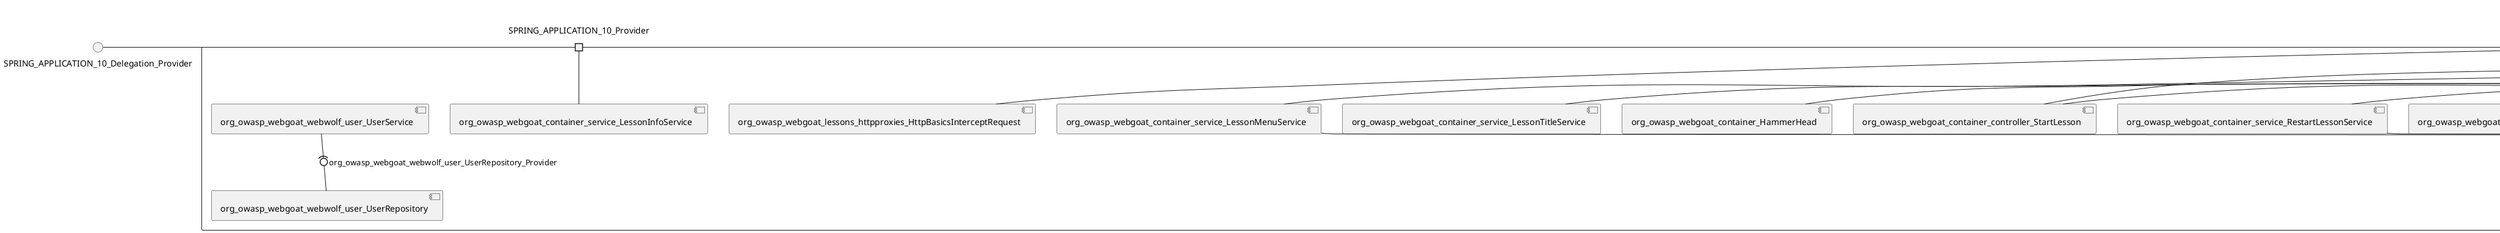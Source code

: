 @startuml
skinparam fixCircleLabelOverlapping true
skinparam componentStyle uml2
() SPRING_APPLICATION_10_Delegation_Provider
() SPRING_APPLICATION_11_Delegation_Provider
() SPRING_APPLICATION_12_Delegation_Provider
() SPRING_APPLICATION_13_Delegation_Provider
() SPRING_APPLICATION_14_Delegation_Provider
() SPRING_APPLICATION_15_Delegation_Provider
() SPRING_APPLICATION_16_Delegation_Provider
() SPRING_APPLICATION_2_Delegation_Provider
() SPRING_APPLICATION_3_Delegation_Provider
() SPRING_APPLICATION_4_Delegation_Provider
() SPRING_APPLICATION_5_Delegation_Provider
() SPRING_APPLICATION_6_Delegation_Provider
() SPRING_APPLICATION_7_Delegation_Provider
() SPRING_APPLICATION_8_Delegation_Provider
() SPRING_APPLICATION_9_Delegation_Provider
() SPRING_APPLICATION_BypassRestrictions_FieldRestrictions_POST_Delegation_Provider
() SPRING_APPLICATION_BypassRestrictions_frontendValidation_POST_Delegation_Provider
() SPRING_APPLICATION_ChromeDevTools_dummy_POST_Delegation_Provider
() SPRING_APPLICATION_ChromeDevTools_network_POST_Delegation_Provider
() SPRING_APPLICATION_CrossSiteScriptingStored_stored_xss_POST_Delegation_Provider
() SPRING_APPLICATION_CrossSiteScriptingStored_stored_xss_follow_up_POST_Delegation_Provider
() SPRING_APPLICATION_CrossSiteScripting_attack1_POST_Delegation_Provider
() SPRING_APPLICATION_CrossSiteScripting_attack3_POST_Delegation_Provider
() SPRING_APPLICATION_CrossSiteScripting_attack4_POST_Delegation_Provider
() SPRING_APPLICATION_CrossSiteScripting_attack5a_GET_Delegation_Provider
() SPRING_APPLICATION_CrossSiteScripting_attack6a_POST_Delegation_Provider
() SPRING_APPLICATION_CrossSiteScripting_dom_follow_up_POST_Delegation_Provider
() SPRING_APPLICATION_CrossSiteScripting_phone_home_xss_POST_Delegation_Provider
() SPRING_APPLICATION_CrossSiteScripting_quiz_GET_POST_Delegation_Provider
() SPRING_APPLICATION_Delegation_Provider
() SPRING_APPLICATION_GET_10_Delegation_Provider
() SPRING_APPLICATION_GET_11_Delegation_Provider
() SPRING_APPLICATION_GET_2_Delegation_Provider
() SPRING_APPLICATION_GET_3_Delegation_Provider
() SPRING_APPLICATION_GET_4_Delegation_Provider
() SPRING_APPLICATION_GET_5_Delegation_Provider
() SPRING_APPLICATION_GET_6_Delegation_Provider
() SPRING_APPLICATION_GET_7_Delegation_Provider
() SPRING_APPLICATION_GET_8_Delegation_Provider
() SPRING_APPLICATION_GET_9_Delegation_Provider
() SPRING_APPLICATION_GET_Delegation_Provider
() SPRING_APPLICATION_HtmlTampering_task_POST_Delegation_Provider
() SPRING_APPLICATION_HttpBasics_attack1_POST_Delegation_Provider
() SPRING_APPLICATION_HttpBasics_attack2_POST_Delegation_Provider
() SPRING_APPLICATION_IDOR_diff_attributes_POST_Delegation_Provider
() SPRING_APPLICATION_IDOR_login_POST_Delegation_Provider
() SPRING_APPLICATION_IDOR_profile_alt_path_POST_Delegation_Provider
() SPRING_APPLICATION_InsecureDeserialization_task_POST_Delegation_Provider
() SPRING_APPLICATION_InsecureLogin_Delegation_Provider
() SPRING_APPLICATION_JWT_decode_POST_Delegation_Provider
() SPRING_APPLICATION_JWT_jku_Delegation_Provider
() SPRING_APPLICATION_JWT_kid_Delegation_Provider
() SPRING_APPLICATION_JWT_quiz_GET_POST_Delegation_Provider
() SPRING_APPLICATION_JWT_refresh_Delegation_Provider
() SPRING_APPLICATION_JWT_secret_POST_Delegation_Provider
() SPRING_APPLICATION_JWT_votings_Delegation_Provider
() SPRING_APPLICATION_LogSpoofing_log_bleeding_POST_Delegation_Provider
() SPRING_APPLICATION_LogSpoofing_log_spoofing_POST_Delegation_Provider
() SPRING_APPLICATION_POST_10_Delegation_Provider
() SPRING_APPLICATION_POST_11_Delegation_Provider
() SPRING_APPLICATION_POST_12_Delegation_Provider
() SPRING_APPLICATION_POST_13_Delegation_Provider
() SPRING_APPLICATION_POST_14_Delegation_Provider
() SPRING_APPLICATION_POST_15_Delegation_Provider
() SPRING_APPLICATION_POST_16_Delegation_Provider
() SPRING_APPLICATION_POST_17_Delegation_Provider
() SPRING_APPLICATION_POST_18_Delegation_Provider
() SPRING_APPLICATION_POST_2_Delegation_Provider
() SPRING_APPLICATION_POST_3_Delegation_Provider
() SPRING_APPLICATION_POST_4_Delegation_Provider
() SPRING_APPLICATION_POST_5_Delegation_Provider
() SPRING_APPLICATION_POST_6_Delegation_Provider
() SPRING_APPLICATION_POST_7_Delegation_Provider
() SPRING_APPLICATION_POST_8_Delegation_Provider
() SPRING_APPLICATION_POST_9_Delegation_Provider
() SPRING_APPLICATION_POST_Delegation_Provider
() SPRING_APPLICATION_PUT_Delegation_Provider
() SPRING_APPLICATION_PasswordReset_ForgotPassword_create_password_reset_link_POST_Delegation_Provider
() SPRING_APPLICATION_PasswordReset_SecurityQuestions_POST_Delegation_Provider
() SPRING_APPLICATION_PasswordReset_reset_Delegation_Provider
() SPRING_APPLICATION_PasswordReset_simple_mail_reset_POST_Delegation_Provider
() SPRING_APPLICATION_PathTraversal_profile_picture_GET_Delegation_Provider
() SPRING_APPLICATION_PathTraversal_profile_picture_fix_GET_Delegation_Provider
() SPRING_APPLICATION_PathTraversal_profile_upload_POST_Delegation_Provider
() SPRING_APPLICATION_PathTraversal_profile_upload_fix_POST_Delegation_Provider
() SPRING_APPLICATION_PathTraversal_profile_upload_remove_user_input_POST_Delegation_Provider
() SPRING_APPLICATION_PathTraversal_random_POST_Delegation_Provider
() SPRING_APPLICATION_PathTraversal_random_picture_GET_Delegation_Provider
() SPRING_APPLICATION_PathTraversal_zip_slip_Delegation_Provider
() SPRING_APPLICATION_SSRF_task1_POST_Delegation_Provider
() SPRING_APPLICATION_SSRF_task2_POST_Delegation_Provider
() SPRING_APPLICATION_SecurePasswords_assignment_POST_Delegation_Provider
() SPRING_APPLICATION_SqlInjectionAdvanced_attack6a_POST_Delegation_Provider
() SPRING_APPLICATION_SqlInjectionAdvanced_attack6b_POST_Delegation_Provider
() SPRING_APPLICATION_SqlInjectionAdvanced_challenge_Login_POST_Delegation_Provider
() SPRING_APPLICATION_SqlInjectionAdvanced_challenge_PUT_Delegation_Provider
() SPRING_APPLICATION_SqlInjectionAdvanced_quiz_GET_POST_Delegation_Provider
() SPRING_APPLICATION_SqlInjectionMitigations_attack10a_POST_Delegation_Provider
() SPRING_APPLICATION_SqlInjectionMitigations_attack10b_POST_Delegation_Provider
() SPRING_APPLICATION_SqlInjectionMitigations_attack12a_POST_Delegation_Provider
() SPRING_APPLICATION_SqlInjectionMitigations_servers_GET_Delegation_Provider
() SPRING_APPLICATION_SqlInjection_assignment5a_POST_Delegation_Provider
() SPRING_APPLICATION_SqlInjection_assignment5b_POST_Delegation_Provider
() SPRING_APPLICATION_SqlInjection_attack10_POST_Delegation_Provider
() SPRING_APPLICATION_SqlInjection_attack2_POST_Delegation_Provider
() SPRING_APPLICATION_SqlInjection_attack3_POST_Delegation_Provider
() SPRING_APPLICATION_SqlInjection_attack4_POST_Delegation_Provider
() SPRING_APPLICATION_SqlInjection_attack5_POST_Delegation_Provider
() SPRING_APPLICATION_SqlInjection_attack8_POST_Delegation_Provider
() SPRING_APPLICATION_SqlInjection_attack9_POST_Delegation_Provider
() SPRING_APPLICATION_SqlOnlyInputValidationOnKeywords_attack_POST_Delegation_Provider
() SPRING_APPLICATION_SqlOnlyInputValidation_attack_POST_Delegation_Provider
() SPRING_APPLICATION_VulnerableComponents_attack1_POST_Delegation_Provider
() SPRING_APPLICATION_WebWolf_GET_Delegation_Provider
() SPRING_APPLICATION_WebWolf_landing_Delegation_Provider
() SPRING_APPLICATION_WebWolf_mail_Delegation_Provider
() SPRING_APPLICATION_challenge_1_POST_Delegation_Provider
() SPRING_APPLICATION_challenge_5_POST_Delegation_Provider
() SPRING_APPLICATION_challenge_7_Delegation_Provider
() SPRING_APPLICATION_challenge_8_Delegation_Provider
() SPRING_APPLICATION_challenge_logo_Delegation_Provider
() SPRING_APPLICATION_cia_quiz_GET_POST_Delegation_Provider
() SPRING_APPLICATION_clientSideFiltering_attack1_POST_Delegation_Provider
() SPRING_APPLICATION_clientSideFiltering_challenge_store_coupons_GET_Delegation_Provider
() SPRING_APPLICATION_clientSideFiltering_getItForFree_POST_Delegation_Provider
() SPRING_APPLICATION_clientSideFiltering_salaries_GET_Delegation_Provider
() SPRING_APPLICATION_crypto_encoding_basic_auth_POST_Delegation_Provider
() SPRING_APPLICATION_crypto_encoding_xor_POST_Delegation_Provider
() SPRING_APPLICATION_crypto_hashing_POST_Delegation_Provider
() SPRING_APPLICATION_crypto_secure_defaults_POST_Delegation_Provider
() SPRING_APPLICATION_crypto_signing_verify_POST_Delegation_Provider
() SPRING_APPLICATION_csrf_feedback_message_POST_Delegation_Provider
() SPRING_APPLICATION_csrf_review_POST_Delegation_Provider
() SPRING_APPLICATION_files_GET_Delegation_Provider
() SPRING_APPLICATION_fileupload_POST_Delegation_Provider
() SPRING_APPLICATION_jwt_Delegation_Provider
() SPRING_APPLICATION_landing_Delegation_Provider
() SPRING_APPLICATION_lesson_template_Delegation_Provider
() SPRING_APPLICATION_login_oauth_mvc_GET_Delegation_Provider
() SPRING_APPLICATION_mail_DELETE_GET_POST_Delegation_Provider
() SPRING_APPLICATION_register_mvc_POST_Delegation_Provider
() SPRING_APPLICATION_registration_GET_Delegation_Provider
() SPRING_APPLICATION_requests_GET_Delegation_Provider
() SPRING_APPLICATION_scoreboard_data_GET_Delegation_Provider
() SPRING_APPLICATION_server_directory_GET_Delegation_Provider
() SPRING_APPLICATION_service_debug_labels_mvc_Delegation_Provider
() SPRING_APPLICATION_service_lessonoverview_mvc_Delegation_Provider
() SPRING_APPLICATION_xxe_comments_GET_Delegation_Provider
rectangle System {
[org_owasp_webgoat_container_HammerHead] [[webgoat-webgoat.repository#_src0tkfSEe-Xd8jWHKay4A]]
[org_owasp_webgoat_container_WebWolfRedirect] [[webgoat-webgoat.repository#_src0tkfSEe-Xd8jWHKay4A]]
[org_owasp_webgoat_container_controller_StartLesson] [[webgoat-webgoat.repository#_src0tkfSEe-Xd8jWHKay4A]]
[org_owasp_webgoat_container_controller_Welcome] [[webgoat-webgoat.repository#_src0tkfSEe-Xd8jWHKay4A]]
[org_owasp_webgoat_container_i18n_PluginMessages_Provider] [[webgoat-webgoat.repository#_src0tkfSEe-Xd8jWHKay4A]]
[org_owasp_webgoat_container_report_ReportCardController] [[webgoat-webgoat.repository#_src0tkfSEe-Xd8jWHKay4A]]
[org_owasp_webgoat_container_service_EnvironmentService] [[webgoat-webgoat.repository#_src0tkfSEe-Xd8jWHKay4A]]
[org_owasp_webgoat_container_service_HintService] [[webgoat-webgoat.repository#_src0tkfSEe-Xd8jWHKay4A]]
[org_owasp_webgoat_container_service_LabelDebugService] [[webgoat-webgoat.repository#_src0tkfSEe-Xd8jWHKay4A]]
[org_owasp_webgoat_container_service_LabelService] [[webgoat-webgoat.repository#_src0tkfSEe-Xd8jWHKay4A]]
[org_owasp_webgoat_container_service_LessonInfoService] [[webgoat-webgoat.repository#_src0tkfSEe-Xd8jWHKay4A]]
[org_owasp_webgoat_container_service_LessonMenuService] [[webgoat-webgoat.repository#_src0tkfSEe-Xd8jWHKay4A]]
[org_owasp_webgoat_container_service_LessonProgressService] [[webgoat-webgoat.repository#_src0tkfSEe-Xd8jWHKay4A]]
[org_owasp_webgoat_container_service_LessonTitleService] [[webgoat-webgoat.repository#_src0tkfSEe-Xd8jWHKay4A]]
[org_owasp_webgoat_container_service_RestartLessonService] [[webgoat-webgoat.repository#_src0tkfSEe-Xd8jWHKay4A]]
[org_owasp_webgoat_container_service_SessionService] [[webgoat-webgoat.repository#_src0tkfSEe-Xd8jWHKay4A]]
[org_owasp_webgoat_container_session_UserSessionData_Provider] [[webgoat-webgoat.repository#_src0tkfSEe-Xd8jWHKay4A]]
[org_owasp_webgoat_container_session_WebSession_Provider] [[webgoat-webgoat.repository#_src0tkfSEe-Xd8jWHKay4A]]
[org_owasp_webgoat_container_users_RegistrationController] [[webgoat-webgoat.repository#_src0tkfSEe-Xd8jWHKay4A]]
[org_owasp_webgoat_container_users_Scoreboard] [[webgoat-webgoat.repository#_src0tkfSEe-Xd8jWHKay4A]]
[org_owasp_webgoat_container_users_UserProgressRepository] [[webgoat-webgoat.repository#_src0tkfSEe-Xd8jWHKay4A]]
[org_owasp_webgoat_container_users_UserRepository] [[webgoat-webgoat.repository#_src0tkfSEe-Xd8jWHKay4A]]
[org_owasp_webgoat_container_users_UserService] [[webgoat-webgoat.repository#_src0tkfSEe-Xd8jWHKay4A]]
[org_owasp_webgoat_lessons_authbypass_VerifyAccount] [[webgoat-webgoat.repository#_src0tkfSEe-Xd8jWHKay4A]]
[org_owasp_webgoat_lessons_bypassrestrictions_BypassRestrictionsFieldRestrictions] [[webgoat-webgoat.repository#_src0tkfSEe-Xd8jWHKay4A]]
[org_owasp_webgoat_lessons_bypassrestrictions_BypassRestrictionsFrontendValidation] [[webgoat-webgoat.repository#_src0tkfSEe-Xd8jWHKay4A]]
[org_owasp_webgoat_lessons_challenges_FlagController] [[webgoat-webgoat.repository#_src0tkfSEe-Xd8jWHKay4A]]
[org_owasp_webgoat_lessons_challenges_challenge1_Assignment1] [[webgoat-webgoat.repository#_src0tkfSEe-Xd8jWHKay4A]]
[org_owasp_webgoat_lessons_challenges_challenge1_ImageServlet] [[webgoat-webgoat.repository#_src0tkfSEe-Xd8jWHKay4A]]
[org_owasp_webgoat_lessons_challenges_challenge5_Assignment5] [[webgoat-webgoat.repository#_src0tkfSEe-Xd8jWHKay4A]]
[org_owasp_webgoat_lessons_challenges_challenge7_Assignment7] [[webgoat-webgoat.repository#_src0tkfSEe-Xd8jWHKay4A]]
[org_owasp_webgoat_lessons_challenges_challenge8_Assignment8] [[webgoat-webgoat.repository#_src0tkfSEe-Xd8jWHKay4A]]
[org_owasp_webgoat_lessons_chromedevtools_NetworkDummy] [[webgoat-webgoat.repository#_src0tkfSEe-Xd8jWHKay4A]]
[org_owasp_webgoat_lessons_chromedevtools_NetworkLesson] [[webgoat-webgoat.repository#_src0tkfSEe-Xd8jWHKay4A]]
[org_owasp_webgoat_lessons_cia_CIAQuiz] [[webgoat-webgoat.repository#_src0tkfSEe-Xd8jWHKay4A]]
[org_owasp_webgoat_lessons_clientsidefiltering_ClientSideFilteringAssignment] [[webgoat-webgoat.repository#_src0tkfSEe-Xd8jWHKay4A]]
[org_owasp_webgoat_lessons_clientsidefiltering_ClientSideFilteringFreeAssignment] [[webgoat-webgoat.repository#_src0tkfSEe-Xd8jWHKay4A]]
[org_owasp_webgoat_lessons_clientsidefiltering_Salaries] [[webgoat-webgoat.repository#_src0tkfSEe-Xd8jWHKay4A]]
[org_owasp_webgoat_lessons_clientsidefiltering_ShopEndpoint] [[webgoat-webgoat.repository#_src0tkfSEe-Xd8jWHKay4A]]
[org_owasp_webgoat_lessons_cryptography_EncodingAssignment] [[webgoat-webgoat.repository#_src0tkfSEe-Xd8jWHKay4A]]
[org_owasp_webgoat_lessons_cryptography_HashingAssignment] [[webgoat-webgoat.repository#_src0tkfSEe-Xd8jWHKay4A]]
[org_owasp_webgoat_lessons_cryptography_SecureDefaultsAssignment] [[webgoat-webgoat.repository#_src0tkfSEe-Xd8jWHKay4A]]
[org_owasp_webgoat_lessons_cryptography_SigningAssignment] [[webgoat-webgoat.repository#_src0tkfSEe-Xd8jWHKay4A]]
[org_owasp_webgoat_lessons_cryptography_XOREncodingAssignment] [[webgoat-webgoat.repository#_src0tkfSEe-Xd8jWHKay4A]]
[org_owasp_webgoat_lessons_csrf_CSRFConfirmFlag1] [[webgoat-webgoat.repository#_src0tkfSEe-Xd8jWHKay4A]]
[org_owasp_webgoat_lessons_csrf_CSRFFeedback] [[webgoat-webgoat.repository#_src0tkfSEe-Xd8jWHKay4A]]
[org_owasp_webgoat_lessons_csrf_CSRFGetFlag] [[webgoat-webgoat.repository#_src0tkfSEe-Xd8jWHKay4A]]
[org_owasp_webgoat_lessons_csrf_CSRFLogin] [[webgoat-webgoat.repository#_src0tkfSEe-Xd8jWHKay4A]]
[org_owasp_webgoat_lessons_csrf_ForgedReviews] [[webgoat-webgoat.repository#_src0tkfSEe-Xd8jWHKay4A]]
[org_owasp_webgoat_lessons_csrf_ObjectMapper_Provider] [[webgoat-webgoat.repository#_src0tkfSEe-Xd8jWHKay4A]]
[org_owasp_webgoat_lessons_deserialization_InsecureDeserializationTask] [[webgoat-webgoat.repository#_src0tkfSEe-Xd8jWHKay4A]]
[org_owasp_webgoat_lessons_hijacksession_HijackSessionAssignment] [[webgoat-webgoat.repository#_src0tkfSEe-Xd8jWHKay4A]]
[org_owasp_webgoat_lessons_hijacksession_cas_HijackSessionAuthenticationProvider] [[webgoat-webgoat.repository#_src0tkfSEe-Xd8jWHKay4A]]
[org_owasp_webgoat_lessons_htmltampering_HtmlTamperingTask] [[webgoat-webgoat.repository#_src0tkfSEe-Xd8jWHKay4A]]
[org_owasp_webgoat_lessons_httpbasics_HttpBasicsLesson] [[webgoat-webgoat.repository#_src0tkfSEe-Xd8jWHKay4A]]
[org_owasp_webgoat_lessons_httpbasics_HttpBasicsQuiz] [[webgoat-webgoat.repository#_src0tkfSEe-Xd8jWHKay4A]]
[org_owasp_webgoat_lessons_httpproxies_HttpBasicsInterceptRequest] [[webgoat-webgoat.repository#_src0tkfSEe-Xd8jWHKay4A]]
[org_owasp_webgoat_lessons_idor_IDORDiffAttributes] [[webgoat-webgoat.repository#_src0tkfSEe-Xd8jWHKay4A]]
[org_owasp_webgoat_lessons_idor_IDOREditOtherProfile] [[webgoat-webgoat.repository#_src0tkfSEe-Xd8jWHKay4A]]
[org_owasp_webgoat_lessons_idor_IDORLogin] [[webgoat-webgoat.repository#_src0tkfSEe-Xd8jWHKay4A]]
[org_owasp_webgoat_lessons_idor_IDORViewOtherProfile] [[webgoat-webgoat.repository#_src0tkfSEe-Xd8jWHKay4A]]
[org_owasp_webgoat_lessons_idor_IDORViewOwnProfile] [[webgoat-webgoat.repository#_src0tkfSEe-Xd8jWHKay4A]]
[org_owasp_webgoat_lessons_idor_IDORViewOwnProfileAltUrl] [[webgoat-webgoat.repository#_src0tkfSEe-Xd8jWHKay4A]]
[org_owasp_webgoat_lessons_insecurelogin_InsecureLoginTask] [[webgoat-webgoat.repository#_src0tkfSEe-Xd8jWHKay4A]]
[org_owasp_webgoat_lessons_jwt_JWTDecodeEndpoint] [[webgoat-webgoat.repository#_src0tkfSEe-Xd8jWHKay4A]]
[org_owasp_webgoat_lessons_jwt_JWTQuiz] [[webgoat-webgoat.repository#_src0tkfSEe-Xd8jWHKay4A]]
[org_owasp_webgoat_lessons_jwt_JWTRefreshEndpoint] [[webgoat-webgoat.repository#_src0tkfSEe-Xd8jWHKay4A]]
[org_owasp_webgoat_lessons_jwt_JWTSecretKeyEndpoint] [[webgoat-webgoat.repository#_src0tkfSEe-Xd8jWHKay4A]]
[org_owasp_webgoat_lessons_jwt_JWTVotesEndpoint] [[webgoat-webgoat.repository#_src0tkfSEe-Xd8jWHKay4A]]
[org_owasp_webgoat_lessons_jwt_claimmisuse_JWTHeaderJKUEndpoint] [[webgoat-webgoat.repository#_src0tkfSEe-Xd8jWHKay4A]]
[org_owasp_webgoat_lessons_jwt_claimmisuse_JWTHeaderKIDEndpoint] [[webgoat-webgoat.repository#_src0tkfSEe-Xd8jWHKay4A]]
[org_owasp_webgoat_lessons_lessontemplate_SampleAttack] [[webgoat-webgoat.repository#_src0tkfSEe-Xd8jWHKay4A]]
[org_owasp_webgoat_lessons_logging_LogBleedingTask] [[webgoat-webgoat.repository#_src0tkfSEe-Xd8jWHKay4A]]
[org_owasp_webgoat_lessons_logging_LogSpoofingTask] [[webgoat-webgoat.repository#_src0tkfSEe-Xd8jWHKay4A]]
[org_owasp_webgoat_lessons_missingac_MissingFunctionACHiddenMenus] [[webgoat-webgoat.repository#_src0tkfSEe-Xd8jWHKay4A]]
[org_owasp_webgoat_lessons_missingac_MissingFunctionACUsers] [[webgoat-webgoat.repository#_src0tkfSEe-Xd8jWHKay4A]]
[org_owasp_webgoat_lessons_missingac_MissingFunctionACYourHash] [[webgoat-webgoat.repository#_src0tkfSEe-Xd8jWHKay4A]]
[org_owasp_webgoat_lessons_missingac_MissingFunctionACYourHashAdmin] [[webgoat-webgoat.repository#_src0tkfSEe-Xd8jWHKay4A]]
[org_owasp_webgoat_lessons_passwordreset_QuestionsAssignment] [[webgoat-webgoat.repository#_src0tkfSEe-Xd8jWHKay4A]]
[org_owasp_webgoat_lessons_passwordreset_ResetLinkAssignment] [[webgoat-webgoat.repository#_src0tkfSEe-Xd8jWHKay4A]]
[org_owasp_webgoat_lessons_passwordreset_ResetLinkAssignmentForgotPassword] [[webgoat-webgoat.repository#_src0tkfSEe-Xd8jWHKay4A]]
[org_owasp_webgoat_lessons_passwordreset_SecurityQuestionAssignment] [[webgoat-webgoat.repository#_src0tkfSEe-Xd8jWHKay4A]]
[org_owasp_webgoat_lessons_passwordreset_SimpleMailAssignment] [[webgoat-webgoat.repository#_src0tkfSEe-Xd8jWHKay4A]]
[org_owasp_webgoat_lessons_passwordreset_TriedQuestions] [[webgoat-webgoat.repository#_src0tkfSEe-Xd8jWHKay4A]]
[org_owasp_webgoat_lessons_pathtraversal_ProfileUpload] [[webgoat-webgoat.repository#_src0tkfSEe-Xd8jWHKay4A]]
[org_owasp_webgoat_lessons_pathtraversal_ProfileUploadFix] [[webgoat-webgoat.repository#_src0tkfSEe-Xd8jWHKay4A]]
[org_owasp_webgoat_lessons_pathtraversal_ProfileUploadRemoveUserInput] [[webgoat-webgoat.repository#_src0tkfSEe-Xd8jWHKay4A]]
[org_owasp_webgoat_lessons_pathtraversal_ProfileUploadRetrieval] [[webgoat-webgoat.repository#_src0tkfSEe-Xd8jWHKay4A]]
[org_owasp_webgoat_lessons_pathtraversal_ProfileZipSlip] [[webgoat-webgoat.repository#_src0tkfSEe-Xd8jWHKay4A]]
[org_owasp_webgoat_lessons_securepasswords_SecurePasswordsAssignment] [[webgoat-webgoat.repository#_src0tkfSEe-Xd8jWHKay4A]]
[org_owasp_webgoat_lessons_spoofcookie_SpoofCookieAssignment] [[webgoat-webgoat.repository#_src0tkfSEe-Xd8jWHKay4A]]
[org_owasp_webgoat_lessons_sqlinjection_advanced_SqlInjectionChallenge] [[webgoat-webgoat.repository#_src0tkfSEe-Xd8jWHKay4A]]
[org_owasp_webgoat_lessons_sqlinjection_advanced_SqlInjectionChallengeLogin] [[webgoat-webgoat.repository#_src0tkfSEe-Xd8jWHKay4A]]
[org_owasp_webgoat_lessons_sqlinjection_advanced_SqlInjectionLesson6a] [[webgoat-webgoat.repository#_src0tkfSEe-Xd8jWHKay4A]]
[org_owasp_webgoat_lessons_sqlinjection_advanced_SqlInjectionLesson6b] [[webgoat-webgoat.repository#_src0tkfSEe-Xd8jWHKay4A]]
[org_owasp_webgoat_lessons_sqlinjection_advanced_SqlInjectionQuiz] [[webgoat-webgoat.repository#_src0tkfSEe-Xd8jWHKay4A]]
[org_owasp_webgoat_lessons_sqlinjection_introduction_SqlInjectionLesson10] [[webgoat-webgoat.repository#_src0tkfSEe-Xd8jWHKay4A]]
[org_owasp_webgoat_lessons_sqlinjection_introduction_SqlInjectionLesson2] [[webgoat-webgoat.repository#_src0tkfSEe-Xd8jWHKay4A]]
[org_owasp_webgoat_lessons_sqlinjection_introduction_SqlInjectionLesson3] [[webgoat-webgoat.repository#_src0tkfSEe-Xd8jWHKay4A]]
[org_owasp_webgoat_lessons_sqlinjection_introduction_SqlInjectionLesson4] [[webgoat-webgoat.repository#_src0tkfSEe-Xd8jWHKay4A]]
[org_owasp_webgoat_lessons_sqlinjection_introduction_SqlInjectionLesson5] [[webgoat-webgoat.repository#_src0tkfSEe-Xd8jWHKay4A]]
[org_owasp_webgoat_lessons_sqlinjection_introduction_SqlInjectionLesson5a] [[webgoat-webgoat.repository#_src0tkfSEe-Xd8jWHKay4A]]
[org_owasp_webgoat_lessons_sqlinjection_introduction_SqlInjectionLesson5b] [[webgoat-webgoat.repository#_src0tkfSEe-Xd8jWHKay4A]]
[org_owasp_webgoat_lessons_sqlinjection_introduction_SqlInjectionLesson8] [[webgoat-webgoat.repository#_src0tkfSEe-Xd8jWHKay4A]]
[org_owasp_webgoat_lessons_sqlinjection_introduction_SqlInjectionLesson9] [[webgoat-webgoat.repository#_src0tkfSEe-Xd8jWHKay4A]]
[org_owasp_webgoat_lessons_sqlinjection_mitigation_Servers] [[webgoat-webgoat.repository#_src0tkfSEe-Xd8jWHKay4A]]
[org_owasp_webgoat_lessons_sqlinjection_mitigation_SqlInjectionLesson10a] [[webgoat-webgoat.repository#_src0tkfSEe-Xd8jWHKay4A]]
[org_owasp_webgoat_lessons_sqlinjection_mitigation_SqlInjectionLesson10b] [[webgoat-webgoat.repository#_src0tkfSEe-Xd8jWHKay4A]]
[org_owasp_webgoat_lessons_sqlinjection_mitigation_SqlInjectionLesson13] [[webgoat-webgoat.repository#_src0tkfSEe-Xd8jWHKay4A]]
[org_owasp_webgoat_lessons_sqlinjection_mitigation_SqlOnlyInputValidation] [[webgoat-webgoat.repository#_src0tkfSEe-Xd8jWHKay4A]]
[org_owasp_webgoat_lessons_sqlinjection_mitigation_SqlOnlyInputValidationOnKeywords] [[webgoat-webgoat.repository#_src0tkfSEe-Xd8jWHKay4A]]
[org_owasp_webgoat_lessons_ssrf_SSRFTask1] [[webgoat-webgoat.repository#_src0tkfSEe-Xd8jWHKay4A]]
[org_owasp_webgoat_lessons_ssrf_SSRFTask2] [[webgoat-webgoat.repository#_src0tkfSEe-Xd8jWHKay4A]]
[org_owasp_webgoat_lessons_vulnerablecomponents_VulnerableComponentsLesson] [[webgoat-webgoat.repository#_src0tkfSEe-Xd8jWHKay4A]]
[org_owasp_webgoat_lessons_webwolfintroduction_LandingAssignment] [[webgoat-webgoat.repository#_src0tkfSEe-Xd8jWHKay4A]]
[org_owasp_webgoat_lessons_webwolfintroduction_MailAssignment] [[webgoat-webgoat.repository#_src0tkfSEe-Xd8jWHKay4A]]
[org_owasp_webgoat_lessons_xss_CrossSiteScriptingLesson1] [[webgoat-webgoat.repository#_src0tkfSEe-Xd8jWHKay4A]]
[org_owasp_webgoat_lessons_xss_CrossSiteScriptingLesson3] [[webgoat-webgoat.repository#_src0tkfSEe-Xd8jWHKay4A]]
[org_owasp_webgoat_lessons_xss_CrossSiteScriptingLesson4] [[webgoat-webgoat.repository#_src0tkfSEe-Xd8jWHKay4A]]
[org_owasp_webgoat_lessons_xss_CrossSiteScriptingLesson5a] [[webgoat-webgoat.repository#_src0tkfSEe-Xd8jWHKay4A]]
[org_owasp_webgoat_lessons_xss_CrossSiteScriptingLesson6a] [[webgoat-webgoat.repository#_src0tkfSEe-Xd8jWHKay4A]]
[org_owasp_webgoat_lessons_xss_CrossSiteScriptingQuiz] [[webgoat-webgoat.repository#_src0tkfSEe-Xd8jWHKay4A]]
[org_owasp_webgoat_lessons_xss_DOMCrossSiteScripting] [[webgoat-webgoat.repository#_src0tkfSEe-Xd8jWHKay4A]]
[org_owasp_webgoat_lessons_xss_DOMCrossSiteScriptingVerifier] [[webgoat-webgoat.repository#_src0tkfSEe-Xd8jWHKay4A]]
[org_owasp_webgoat_lessons_xss_stored_StoredCrossSiteScriptingVerifier] [[webgoat-webgoat.repository#_src0tkfSEe-Xd8jWHKay4A]]
[org_owasp_webgoat_lessons_xss_stored_StoredXssComments] [[webgoat-webgoat.repository#_src0tkfSEe-Xd8jWHKay4A]]
[org_owasp_webgoat_lessons_xxe_BlindSendFileAssignment] [[webgoat-webgoat.repository#_src0tkfSEe-Xd8jWHKay4A]]
[org_owasp_webgoat_lessons_xxe_CommentsCache] [[webgoat-webgoat.repository#_src0tkfSEe-Xd8jWHKay4A]]
[org_owasp_webgoat_lessons_xxe_CommentsEndpoint] [[webgoat-webgoat.repository#_src0tkfSEe-Xd8jWHKay4A]]
[org_owasp_webgoat_lessons_xxe_ContentTypeAssignment] [[webgoat-webgoat.repository#_src0tkfSEe-Xd8jWHKay4A]]
[org_owasp_webgoat_lessons_xxe_SimpleXXE] [[webgoat-webgoat.repository#_src0tkfSEe-Xd8jWHKay4A]]
[org_owasp_webgoat_webwolf_FileServer] [[webgoat-webgoat.repository#_src0tkfSEe-Xd8jWHKay4A]]
[org_owasp_webgoat_webwolf_jwt_JWTController] [[webgoat-webgoat.repository#_src0tkfSEe-Xd8jWHKay4A]]
[org_owasp_webgoat_webwolf_mailbox_MailboxController] [[webgoat-webgoat.repository#_src0tkfSEe-Xd8jWHKay4A]]
[org_owasp_webgoat_webwolf_mailbox_MailboxRepository] [[webgoat-webgoat.repository#_src0tkfSEe-Xd8jWHKay4A]]
[org_owasp_webgoat_webwolf_requests_LandingPage] [[webgoat-webgoat.repository#_src0tkfSEe-Xd8jWHKay4A]]
[org_owasp_webgoat_webwolf_requests_Requests] [[webgoat-webgoat.repository#_src0tkfSEe-Xd8jWHKay4A]]
[org_owasp_webgoat_webwolf_user_UserRepository] [[webgoat-webgoat.repository#_src0tkfSEe-Xd8jWHKay4A]]
[org_owasp_webgoat_webwolf_user_UserService] [[webgoat-webgoat.repository#_src0tkfSEe-Xd8jWHKay4A]]
port SPRING_APPLICATION_10_Provider
SPRING_APPLICATION_10_Delegation_Provider - SPRING_APPLICATION_10_Provider
SPRING_APPLICATION_10_Provider - [org_owasp_webgoat_container_service_LessonInfoService]
port SPRING_APPLICATION_11_Provider
SPRING_APPLICATION_11_Delegation_Provider - SPRING_APPLICATION_11_Provider
SPRING_APPLICATION_11_Provider - [org_owasp_webgoat_lessons_httpproxies_HttpBasicsInterceptRequest]
port SPRING_APPLICATION_12_Provider
SPRING_APPLICATION_12_Delegation_Provider - SPRING_APPLICATION_12_Provider
SPRING_APPLICATION_12_Provider - [org_owasp_webgoat_lessons_cryptography_SigningAssignment]
port SPRING_APPLICATION_13_Provider
SPRING_APPLICATION_13_Delegation_Provider - SPRING_APPLICATION_13_Provider
SPRING_APPLICATION_13_Provider - [org_owasp_webgoat_lessons_jwt_JWTSecretKeyEndpoint]
port SPRING_APPLICATION_14_Provider
SPRING_APPLICATION_14_Delegation_Provider - SPRING_APPLICATION_14_Provider
SPRING_APPLICATION_14_Provider - [org_owasp_webgoat_container_service_LessonMenuService]
port SPRING_APPLICATION_15_Provider
SPRING_APPLICATION_15_Delegation_Provider - SPRING_APPLICATION_15_Provider
SPRING_APPLICATION_15_Provider - [org_owasp_webgoat_container_service_LessonTitleService]
port SPRING_APPLICATION_16_Provider
SPRING_APPLICATION_16_Delegation_Provider - SPRING_APPLICATION_16_Provider
SPRING_APPLICATION_16_Provider - [org_owasp_webgoat_container_controller_StartLesson]
port SPRING_APPLICATION_2_Provider
SPRING_APPLICATION_2_Delegation_Provider - SPRING_APPLICATION_2_Provider
SPRING_APPLICATION_2_Provider - [org_owasp_webgoat_container_HammerHead]
port SPRING_APPLICATION_3_Provider
SPRING_APPLICATION_3_Delegation_Provider - SPRING_APPLICATION_3_Provider
SPRING_APPLICATION_3_Provider - [org_owasp_webgoat_lessons_cryptography_HashingAssignment]
port SPRING_APPLICATION_4_Provider
SPRING_APPLICATION_4_Delegation_Provider - SPRING_APPLICATION_4_Provider
SPRING_APPLICATION_4_Provider - [org_owasp_webgoat_lessons_xxe_SimpleXXE]
port SPRING_APPLICATION_5_Provider
SPRING_APPLICATION_5_Delegation_Provider - SPRING_APPLICATION_5_Provider
SPRING_APPLICATION_5_Provider - [org_owasp_webgoat_container_service_LabelDebugService]
port SPRING_APPLICATION_6_Provider
SPRING_APPLICATION_6_Delegation_Provider - SPRING_APPLICATION_6_Provider
SPRING_APPLICATION_6_Provider - [org_owasp_webgoat_webwolf_FileServer]
port SPRING_APPLICATION_7_Provider
SPRING_APPLICATION_7_Delegation_Provider - SPRING_APPLICATION_7_Provider
SPRING_APPLICATION_7_Provider - [org_owasp_webgoat_container_service_RestartLessonService]
port SPRING_APPLICATION_8_Provider
SPRING_APPLICATION_8_Delegation_Provider - SPRING_APPLICATION_8_Provider
SPRING_APPLICATION_8_Provider - [org_owasp_webgoat_container_controller_StartLesson]
port SPRING_APPLICATION_9_Provider
SPRING_APPLICATION_9_Delegation_Provider - SPRING_APPLICATION_9_Provider
SPRING_APPLICATION_9_Provider - [org_owasp_webgoat_lessons_cryptography_HashingAssignment]
port SPRING_APPLICATION_BypassRestrictions_FieldRestrictions_POST_Provider
SPRING_APPLICATION_BypassRestrictions_FieldRestrictions_POST_Delegation_Provider - SPRING_APPLICATION_BypassRestrictions_FieldRestrictions_POST_Provider
SPRING_APPLICATION_BypassRestrictions_FieldRestrictions_POST_Provider - [org_owasp_webgoat_lessons_bypassrestrictions_BypassRestrictionsFieldRestrictions]
port SPRING_APPLICATION_BypassRestrictions_frontendValidation_POST_Provider
SPRING_APPLICATION_BypassRestrictions_frontendValidation_POST_Delegation_Provider - SPRING_APPLICATION_BypassRestrictions_frontendValidation_POST_Provider
SPRING_APPLICATION_BypassRestrictions_frontendValidation_POST_Provider - [org_owasp_webgoat_lessons_bypassrestrictions_BypassRestrictionsFrontendValidation]
port SPRING_APPLICATION_ChromeDevTools_dummy_POST_Provider
SPRING_APPLICATION_ChromeDevTools_dummy_POST_Delegation_Provider - SPRING_APPLICATION_ChromeDevTools_dummy_POST_Provider
SPRING_APPLICATION_ChromeDevTools_dummy_POST_Provider - [org_owasp_webgoat_lessons_chromedevtools_NetworkDummy]
port SPRING_APPLICATION_ChromeDevTools_network_POST_Provider
SPRING_APPLICATION_ChromeDevTools_network_POST_Delegation_Provider - SPRING_APPLICATION_ChromeDevTools_network_POST_Provider
SPRING_APPLICATION_ChromeDevTools_network_POST_Provider - [org_owasp_webgoat_lessons_chromedevtools_NetworkLesson]
port SPRING_APPLICATION_CrossSiteScriptingStored_stored_xss_POST_Provider
SPRING_APPLICATION_CrossSiteScriptingStored_stored_xss_POST_Delegation_Provider - SPRING_APPLICATION_CrossSiteScriptingStored_stored_xss_POST_Provider
SPRING_APPLICATION_CrossSiteScriptingStored_stored_xss_POST_Provider - [org_owasp_webgoat_lessons_xss_stored_StoredXssComments]
port SPRING_APPLICATION_CrossSiteScriptingStored_stored_xss_follow_up_POST_Provider
SPRING_APPLICATION_CrossSiteScriptingStored_stored_xss_follow_up_POST_Delegation_Provider - SPRING_APPLICATION_CrossSiteScriptingStored_stored_xss_follow_up_POST_Provider
SPRING_APPLICATION_CrossSiteScriptingStored_stored_xss_follow_up_POST_Provider - [org_owasp_webgoat_lessons_xss_stored_StoredCrossSiteScriptingVerifier]
port SPRING_APPLICATION_CrossSiteScripting_attack1_POST_Provider
SPRING_APPLICATION_CrossSiteScripting_attack1_POST_Delegation_Provider - SPRING_APPLICATION_CrossSiteScripting_attack1_POST_Provider
SPRING_APPLICATION_CrossSiteScripting_attack1_POST_Provider - [org_owasp_webgoat_lessons_xss_CrossSiteScriptingLesson1]
port SPRING_APPLICATION_CrossSiteScripting_attack3_POST_Provider
SPRING_APPLICATION_CrossSiteScripting_attack3_POST_Delegation_Provider - SPRING_APPLICATION_CrossSiteScripting_attack3_POST_Provider
SPRING_APPLICATION_CrossSiteScripting_attack3_POST_Provider - [org_owasp_webgoat_lessons_xss_CrossSiteScriptingLesson3]
port SPRING_APPLICATION_CrossSiteScripting_attack4_POST_Provider
SPRING_APPLICATION_CrossSiteScripting_attack4_POST_Delegation_Provider - SPRING_APPLICATION_CrossSiteScripting_attack4_POST_Provider
SPRING_APPLICATION_CrossSiteScripting_attack4_POST_Provider - [org_owasp_webgoat_lessons_xss_CrossSiteScriptingLesson4]
port SPRING_APPLICATION_CrossSiteScripting_attack5a_GET_Provider
SPRING_APPLICATION_CrossSiteScripting_attack5a_GET_Delegation_Provider - SPRING_APPLICATION_CrossSiteScripting_attack5a_GET_Provider
SPRING_APPLICATION_CrossSiteScripting_attack5a_GET_Provider - [org_owasp_webgoat_lessons_xss_CrossSiteScriptingLesson5a]
port SPRING_APPLICATION_CrossSiteScripting_attack6a_POST_Provider
SPRING_APPLICATION_CrossSiteScripting_attack6a_POST_Delegation_Provider - SPRING_APPLICATION_CrossSiteScripting_attack6a_POST_Provider
SPRING_APPLICATION_CrossSiteScripting_attack6a_POST_Provider - [org_owasp_webgoat_lessons_xss_CrossSiteScriptingLesson6a]
port SPRING_APPLICATION_CrossSiteScripting_dom_follow_up_POST_Provider
SPRING_APPLICATION_CrossSiteScripting_dom_follow_up_POST_Delegation_Provider - SPRING_APPLICATION_CrossSiteScripting_dom_follow_up_POST_Provider
SPRING_APPLICATION_CrossSiteScripting_dom_follow_up_POST_Provider - [org_owasp_webgoat_lessons_xss_DOMCrossSiteScriptingVerifier]
port SPRING_APPLICATION_CrossSiteScripting_phone_home_xss_POST_Provider
SPRING_APPLICATION_CrossSiteScripting_phone_home_xss_POST_Delegation_Provider - SPRING_APPLICATION_CrossSiteScripting_phone_home_xss_POST_Provider
SPRING_APPLICATION_CrossSiteScripting_phone_home_xss_POST_Provider - [org_owasp_webgoat_lessons_xss_DOMCrossSiteScripting]
port SPRING_APPLICATION_CrossSiteScripting_quiz_GET_POST_Provider
SPRING_APPLICATION_CrossSiteScripting_quiz_GET_POST_Delegation_Provider - SPRING_APPLICATION_CrossSiteScripting_quiz_GET_POST_Provider
SPRING_APPLICATION_CrossSiteScripting_quiz_GET_POST_Provider - [org_owasp_webgoat_lessons_xss_CrossSiteScriptingQuiz]
port SPRING_APPLICATION_Provider
SPRING_APPLICATION_Delegation_Provider - SPRING_APPLICATION_Provider
SPRING_APPLICATION_Provider - [org_owasp_webgoat_container_service_SessionService]
port SPRING_APPLICATION_GET_10_Provider
SPRING_APPLICATION_GET_10_Delegation_Provider - SPRING_APPLICATION_GET_10_Provider
SPRING_APPLICATION_GET_10_Provider - [org_owasp_webgoat_lessons_csrf_ForgedReviews]
port SPRING_APPLICATION_GET_11_Provider
SPRING_APPLICATION_GET_11_Delegation_Provider - SPRING_APPLICATION_GET_11_Provider
SPRING_APPLICATION_GET_11_Provider - [org_owasp_webgoat_container_service_HintService]
port SPRING_APPLICATION_GET_2_Provider
SPRING_APPLICATION_GET_2_Delegation_Provider - SPRING_APPLICATION_GET_2_Provider
SPRING_APPLICATION_GET_2_Provider - [org_owasp_webgoat_lessons_idor_IDORViewOtherProfile]
port SPRING_APPLICATION_GET_3_Provider
SPRING_APPLICATION_GET_3_Delegation_Provider - SPRING_APPLICATION_GET_3_Provider
SPRING_APPLICATION_GET_3_Provider - [org_owasp_webgoat_lessons_missingac_MissingFunctionACUsers]
port SPRING_APPLICATION_GET_4_Provider
SPRING_APPLICATION_GET_4_Delegation_Provider - SPRING_APPLICATION_GET_4_Provider
SPRING_APPLICATION_GET_4_Provider - [org_owasp_webgoat_lessons_idor_IDORViewOwnProfile]
port SPRING_APPLICATION_GET_5_Provider
SPRING_APPLICATION_GET_5_Delegation_Provider - SPRING_APPLICATION_GET_5_Provider
SPRING_APPLICATION_GET_5_Provider - [org_owasp_webgoat_lessons_cryptography_EncodingAssignment]
port SPRING_APPLICATION_GET_6_Provider
SPRING_APPLICATION_GET_6_Delegation_Provider - SPRING_APPLICATION_GET_6_Provider
SPRING_APPLICATION_GET_6_Provider - [org_owasp_webgoat_container_report_ReportCardController]
port SPRING_APPLICATION_GET_7_Provider
SPRING_APPLICATION_GET_7_Delegation_Provider - SPRING_APPLICATION_GET_7_Provider
SPRING_APPLICATION_GET_7_Provider - [org_owasp_webgoat_container_service_LabelService]
port SPRING_APPLICATION_GET_8_Provider
SPRING_APPLICATION_GET_8_Delegation_Provider - SPRING_APPLICATION_GET_8_Provider
SPRING_APPLICATION_GET_8_Provider - [org_owasp_webgoat_lessons_spoofcookie_SpoofCookieAssignment]
port SPRING_APPLICATION_GET_9_Provider
SPRING_APPLICATION_GET_9_Delegation_Provider - SPRING_APPLICATION_GET_9_Provider
SPRING_APPLICATION_GET_9_Provider - [org_owasp_webgoat_container_controller_Welcome]
port SPRING_APPLICATION_GET_Provider
SPRING_APPLICATION_GET_Delegation_Provider - SPRING_APPLICATION_GET_Provider
SPRING_APPLICATION_GET_Provider - [org_owasp_webgoat_lessons_xss_stored_StoredXssComments]
port SPRING_APPLICATION_HtmlTampering_task_POST_Provider
SPRING_APPLICATION_HtmlTampering_task_POST_Delegation_Provider - SPRING_APPLICATION_HtmlTampering_task_POST_Provider
SPRING_APPLICATION_HtmlTampering_task_POST_Provider - [org_owasp_webgoat_lessons_htmltampering_HtmlTamperingTask]
port SPRING_APPLICATION_HttpBasics_attack1_POST_Provider
SPRING_APPLICATION_HttpBasics_attack1_POST_Delegation_Provider - SPRING_APPLICATION_HttpBasics_attack1_POST_Provider
SPRING_APPLICATION_HttpBasics_attack1_POST_Provider - [org_owasp_webgoat_lessons_httpbasics_HttpBasicsLesson]
port SPRING_APPLICATION_HttpBasics_attack2_POST_Provider
SPRING_APPLICATION_HttpBasics_attack2_POST_Delegation_Provider - SPRING_APPLICATION_HttpBasics_attack2_POST_Provider
SPRING_APPLICATION_HttpBasics_attack2_POST_Provider - [org_owasp_webgoat_lessons_httpbasics_HttpBasicsQuiz]
port SPRING_APPLICATION_IDOR_diff_attributes_POST_Provider
SPRING_APPLICATION_IDOR_diff_attributes_POST_Delegation_Provider - SPRING_APPLICATION_IDOR_diff_attributes_POST_Provider
SPRING_APPLICATION_IDOR_diff_attributes_POST_Provider - [org_owasp_webgoat_lessons_idor_IDORDiffAttributes]
port SPRING_APPLICATION_IDOR_login_POST_Provider
SPRING_APPLICATION_IDOR_login_POST_Delegation_Provider - SPRING_APPLICATION_IDOR_login_POST_Provider
SPRING_APPLICATION_IDOR_login_POST_Provider - [org_owasp_webgoat_lessons_idor_IDORLogin]
port SPRING_APPLICATION_IDOR_profile_alt_path_POST_Provider
SPRING_APPLICATION_IDOR_profile_alt_path_POST_Delegation_Provider - SPRING_APPLICATION_IDOR_profile_alt_path_POST_Provider
SPRING_APPLICATION_IDOR_profile_alt_path_POST_Provider - [org_owasp_webgoat_lessons_idor_IDORViewOwnProfileAltUrl]
port SPRING_APPLICATION_InsecureDeserialization_task_POST_Provider
SPRING_APPLICATION_InsecureDeserialization_task_POST_Delegation_Provider - SPRING_APPLICATION_InsecureDeserialization_task_POST_Provider
SPRING_APPLICATION_InsecureDeserialization_task_POST_Provider - [org_owasp_webgoat_lessons_deserialization_InsecureDeserializationTask]
port SPRING_APPLICATION_InsecureLogin_Provider
SPRING_APPLICATION_InsecureLogin_Delegation_Provider - SPRING_APPLICATION_InsecureLogin_Provider
SPRING_APPLICATION_InsecureLogin_Provider - [org_owasp_webgoat_lessons_insecurelogin_InsecureLoginTask]
port SPRING_APPLICATION_JWT_decode_POST_Provider
SPRING_APPLICATION_JWT_decode_POST_Delegation_Provider - SPRING_APPLICATION_JWT_decode_POST_Provider
SPRING_APPLICATION_JWT_decode_POST_Provider - [org_owasp_webgoat_lessons_jwt_JWTDecodeEndpoint]
port SPRING_APPLICATION_JWT_jku_Provider
SPRING_APPLICATION_JWT_jku_Delegation_Provider - SPRING_APPLICATION_JWT_jku_Provider
SPRING_APPLICATION_JWT_jku_Provider - [org_owasp_webgoat_lessons_jwt_claimmisuse_JWTHeaderJKUEndpoint]
port SPRING_APPLICATION_JWT_kid_Provider
SPRING_APPLICATION_JWT_kid_Delegation_Provider - SPRING_APPLICATION_JWT_kid_Provider
SPRING_APPLICATION_JWT_kid_Provider - [org_owasp_webgoat_lessons_jwt_claimmisuse_JWTHeaderKIDEndpoint]
port SPRING_APPLICATION_JWT_quiz_GET_POST_Provider
SPRING_APPLICATION_JWT_quiz_GET_POST_Delegation_Provider - SPRING_APPLICATION_JWT_quiz_GET_POST_Provider
SPRING_APPLICATION_JWT_quiz_GET_POST_Provider - [org_owasp_webgoat_lessons_jwt_JWTQuiz]
port SPRING_APPLICATION_JWT_refresh_Provider
SPRING_APPLICATION_JWT_refresh_Delegation_Provider - SPRING_APPLICATION_JWT_refresh_Provider
SPRING_APPLICATION_JWT_refresh_Provider - [org_owasp_webgoat_lessons_jwt_JWTRefreshEndpoint]
port SPRING_APPLICATION_JWT_secret_POST_Provider
SPRING_APPLICATION_JWT_secret_POST_Delegation_Provider - SPRING_APPLICATION_JWT_secret_POST_Provider
SPRING_APPLICATION_JWT_secret_POST_Provider - [org_owasp_webgoat_lessons_jwt_JWTSecretKeyEndpoint]
port SPRING_APPLICATION_JWT_votings_Provider
SPRING_APPLICATION_JWT_votings_Delegation_Provider - SPRING_APPLICATION_JWT_votings_Provider
SPRING_APPLICATION_JWT_votings_Provider - [org_owasp_webgoat_lessons_jwt_JWTVotesEndpoint]
port SPRING_APPLICATION_LogSpoofing_log_bleeding_POST_Provider
SPRING_APPLICATION_LogSpoofing_log_bleeding_POST_Delegation_Provider - SPRING_APPLICATION_LogSpoofing_log_bleeding_POST_Provider
SPRING_APPLICATION_LogSpoofing_log_bleeding_POST_Provider - [org_owasp_webgoat_lessons_logging_LogBleedingTask]
port SPRING_APPLICATION_LogSpoofing_log_spoofing_POST_Provider
SPRING_APPLICATION_LogSpoofing_log_spoofing_POST_Delegation_Provider - SPRING_APPLICATION_LogSpoofing_log_spoofing_POST_Provider
SPRING_APPLICATION_LogSpoofing_log_spoofing_POST_Provider - [org_owasp_webgoat_lessons_logging_LogSpoofingTask]
port SPRING_APPLICATION_POST_10_Provider
SPRING_APPLICATION_POST_10_Delegation_Provider - SPRING_APPLICATION_POST_10_Provider
SPRING_APPLICATION_POST_10_Provider - [org_owasp_webgoat_lessons_passwordreset_SimpleMailAssignment]
port SPRING_APPLICATION_POST_11_Provider
SPRING_APPLICATION_POST_11_Delegation_Provider - SPRING_APPLICATION_POST_11_Provider
SPRING_APPLICATION_POST_11_Provider - [org_owasp_webgoat_lessons_authbypass_VerifyAccount]
port SPRING_APPLICATION_POST_12_Provider
SPRING_APPLICATION_POST_12_Delegation_Provider - SPRING_APPLICATION_POST_12_Provider
SPRING_APPLICATION_POST_12_Provider - [org_owasp_webgoat_lessons_csrf_CSRFLogin]
port SPRING_APPLICATION_POST_13_Provider
SPRING_APPLICATION_POST_13_Delegation_Provider - SPRING_APPLICATION_POST_13_Provider
SPRING_APPLICATION_POST_13_Provider - [org_owasp_webgoat_lessons_csrf_CSRFConfirmFlag1]
port SPRING_APPLICATION_POST_14_Provider
SPRING_APPLICATION_POST_14_Delegation_Provider - SPRING_APPLICATION_POST_14_Provider
SPRING_APPLICATION_POST_14_Provider - [org_owasp_webgoat_lessons_passwordreset_QuestionsAssignment]
port SPRING_APPLICATION_POST_15_Provider
SPRING_APPLICATION_POST_15_Delegation_Provider - SPRING_APPLICATION_POST_15_Provider
SPRING_APPLICATION_POST_15_Provider - [org_owasp_webgoat_lessons_challenges_FlagController]
port SPRING_APPLICATION_POST_16_Provider
SPRING_APPLICATION_POST_16_Delegation_Provider - SPRING_APPLICATION_POST_16_Provider
SPRING_APPLICATION_POST_16_Provider - [org_owasp_webgoat_lessons_xxe_ContentTypeAssignment]
port SPRING_APPLICATION_POST_17_Provider
SPRING_APPLICATION_POST_17_Delegation_Provider - SPRING_APPLICATION_POST_17_Provider
SPRING_APPLICATION_POST_17_Provider - [org_owasp_webgoat_lessons_missingac_MissingFunctionACYourHashAdmin]
port SPRING_APPLICATION_POST_18_Provider
SPRING_APPLICATION_POST_18_Delegation_Provider - SPRING_APPLICATION_POST_18_Provider
SPRING_APPLICATION_POST_18_Provider - [org_owasp_webgoat_lessons_hijacksession_HijackSessionAssignment]
port SPRING_APPLICATION_POST_2_Provider
SPRING_APPLICATION_POST_2_Delegation_Provider - SPRING_APPLICATION_POST_2_Provider
SPRING_APPLICATION_POST_2_Provider - [org_owasp_webgoat_lessons_xxe_BlindSendFileAssignment]
port SPRING_APPLICATION_POST_3_Provider
SPRING_APPLICATION_POST_3_Delegation_Provider - SPRING_APPLICATION_POST_3_Provider
SPRING_APPLICATION_POST_3_Provider - [org_owasp_webgoat_lessons_missingac_MissingFunctionACUsers]
port SPRING_APPLICATION_POST_4_Provider
SPRING_APPLICATION_POST_4_Delegation_Provider - SPRING_APPLICATION_POST_4_Provider
SPRING_APPLICATION_POST_4_Provider - [org_owasp_webgoat_lessons_csrf_CSRFFeedback]
port SPRING_APPLICATION_POST_5_Provider
SPRING_APPLICATION_POST_5_Delegation_Provider - SPRING_APPLICATION_POST_5_Provider
SPRING_APPLICATION_POST_5_Provider - [org_owasp_webgoat_lessons_missingac_MissingFunctionACYourHash]
port SPRING_APPLICATION_POST_6_Provider
SPRING_APPLICATION_POST_6_Delegation_Provider - SPRING_APPLICATION_POST_6_Provider
SPRING_APPLICATION_POST_6_Provider - [org_owasp_webgoat_lessons_spoofcookie_SpoofCookieAssignment]
port SPRING_APPLICATION_POST_7_Provider
SPRING_APPLICATION_POST_7_Delegation_Provider - SPRING_APPLICATION_POST_7_Provider
SPRING_APPLICATION_POST_7_Provider - [org_owasp_webgoat_lessons_csrf_CSRFGetFlag]
port SPRING_APPLICATION_POST_8_Provider
SPRING_APPLICATION_POST_8_Delegation_Provider - SPRING_APPLICATION_POST_8_Provider
SPRING_APPLICATION_POST_8_Provider - [org_owasp_webgoat_lessons_chromedevtools_NetworkLesson]
port SPRING_APPLICATION_POST_9_Provider
SPRING_APPLICATION_POST_9_Delegation_Provider - SPRING_APPLICATION_POST_9_Provider
SPRING_APPLICATION_POST_9_Provider - [org_owasp_webgoat_lessons_xxe_SimpleXXE]
port SPRING_APPLICATION_POST_Provider
SPRING_APPLICATION_POST_Delegation_Provider - SPRING_APPLICATION_POST_Provider
SPRING_APPLICATION_POST_Provider - [org_owasp_webgoat_lessons_missingac_MissingFunctionACHiddenMenus]
port SPRING_APPLICATION_PUT_Provider
SPRING_APPLICATION_PUT_Delegation_Provider - SPRING_APPLICATION_PUT_Provider
SPRING_APPLICATION_PUT_Provider - [org_owasp_webgoat_lessons_idor_IDOREditOtherProfile]
port SPRING_APPLICATION_PasswordReset_ForgotPassword_create_password_reset_link_POST_Provider
SPRING_APPLICATION_PasswordReset_ForgotPassword_create_password_reset_link_POST_Delegation_Provider - SPRING_APPLICATION_PasswordReset_ForgotPassword_create_password_reset_link_POST_Provider
SPRING_APPLICATION_PasswordReset_ForgotPassword_create_password_reset_link_POST_Provider - [org_owasp_webgoat_lessons_passwordreset_ResetLinkAssignmentForgotPassword]
port SPRING_APPLICATION_PasswordReset_SecurityQuestions_POST_Provider
SPRING_APPLICATION_PasswordReset_SecurityQuestions_POST_Delegation_Provider - SPRING_APPLICATION_PasswordReset_SecurityQuestions_POST_Provider
SPRING_APPLICATION_PasswordReset_SecurityQuestions_POST_Provider - [org_owasp_webgoat_lessons_passwordreset_SecurityQuestionAssignment]
port SPRING_APPLICATION_PasswordReset_reset_Provider
SPRING_APPLICATION_PasswordReset_reset_Delegation_Provider - SPRING_APPLICATION_PasswordReset_reset_Provider
SPRING_APPLICATION_PasswordReset_reset_Provider - [org_owasp_webgoat_lessons_passwordreset_ResetLinkAssignment]
port SPRING_APPLICATION_PasswordReset_simple_mail_reset_POST_Provider
SPRING_APPLICATION_PasswordReset_simple_mail_reset_POST_Delegation_Provider - SPRING_APPLICATION_PasswordReset_simple_mail_reset_POST_Provider
SPRING_APPLICATION_PasswordReset_simple_mail_reset_POST_Provider - [org_owasp_webgoat_lessons_passwordreset_SimpleMailAssignment]
port SPRING_APPLICATION_PathTraversal_profile_picture_GET_Provider
SPRING_APPLICATION_PathTraversal_profile_picture_GET_Delegation_Provider - SPRING_APPLICATION_PathTraversal_profile_picture_GET_Provider
SPRING_APPLICATION_PathTraversal_profile_picture_GET_Provider - [org_owasp_webgoat_lessons_pathtraversal_ProfileUpload]
port SPRING_APPLICATION_PathTraversal_profile_picture_fix_GET_Provider
SPRING_APPLICATION_PathTraversal_profile_picture_fix_GET_Delegation_Provider - SPRING_APPLICATION_PathTraversal_profile_picture_fix_GET_Provider
SPRING_APPLICATION_PathTraversal_profile_picture_fix_GET_Provider - [org_owasp_webgoat_lessons_pathtraversal_ProfileUploadFix]
port SPRING_APPLICATION_PathTraversal_profile_upload_POST_Provider
SPRING_APPLICATION_PathTraversal_profile_upload_POST_Delegation_Provider - SPRING_APPLICATION_PathTraversal_profile_upload_POST_Provider
SPRING_APPLICATION_PathTraversal_profile_upload_POST_Provider - [org_owasp_webgoat_lessons_pathtraversal_ProfileUpload]
port SPRING_APPLICATION_PathTraversal_profile_upload_fix_POST_Provider
SPRING_APPLICATION_PathTraversal_profile_upload_fix_POST_Delegation_Provider - SPRING_APPLICATION_PathTraversal_profile_upload_fix_POST_Provider
SPRING_APPLICATION_PathTraversal_profile_upload_fix_POST_Provider - [org_owasp_webgoat_lessons_pathtraversal_ProfileUploadFix]
port SPRING_APPLICATION_PathTraversal_profile_upload_remove_user_input_POST_Provider
SPRING_APPLICATION_PathTraversal_profile_upload_remove_user_input_POST_Delegation_Provider - SPRING_APPLICATION_PathTraversal_profile_upload_remove_user_input_POST_Provider
SPRING_APPLICATION_PathTraversal_profile_upload_remove_user_input_POST_Provider - [org_owasp_webgoat_lessons_pathtraversal_ProfileUploadRemoveUserInput]
port SPRING_APPLICATION_PathTraversal_random_POST_Provider
SPRING_APPLICATION_PathTraversal_random_POST_Delegation_Provider - SPRING_APPLICATION_PathTraversal_random_POST_Provider
SPRING_APPLICATION_PathTraversal_random_POST_Provider - [org_owasp_webgoat_lessons_pathtraversal_ProfileUploadRetrieval]
port SPRING_APPLICATION_PathTraversal_random_picture_GET_Provider
SPRING_APPLICATION_PathTraversal_random_picture_GET_Delegation_Provider - SPRING_APPLICATION_PathTraversal_random_picture_GET_Provider
SPRING_APPLICATION_PathTraversal_random_picture_GET_Provider - [org_owasp_webgoat_lessons_pathtraversal_ProfileUploadRetrieval]
port SPRING_APPLICATION_PathTraversal_zip_slip_Provider
SPRING_APPLICATION_PathTraversal_zip_slip_Delegation_Provider - SPRING_APPLICATION_PathTraversal_zip_slip_Provider
SPRING_APPLICATION_PathTraversal_zip_slip_Provider - [org_owasp_webgoat_lessons_pathtraversal_ProfileZipSlip]
port SPRING_APPLICATION_SSRF_task1_POST_Provider
SPRING_APPLICATION_SSRF_task1_POST_Delegation_Provider - SPRING_APPLICATION_SSRF_task1_POST_Provider
SPRING_APPLICATION_SSRF_task1_POST_Provider - [org_owasp_webgoat_lessons_ssrf_SSRFTask1]
port SPRING_APPLICATION_SSRF_task2_POST_Provider
SPRING_APPLICATION_SSRF_task2_POST_Delegation_Provider - SPRING_APPLICATION_SSRF_task2_POST_Provider
SPRING_APPLICATION_SSRF_task2_POST_Provider - [org_owasp_webgoat_lessons_ssrf_SSRFTask2]
port SPRING_APPLICATION_SecurePasswords_assignment_POST_Provider
SPRING_APPLICATION_SecurePasswords_assignment_POST_Delegation_Provider - SPRING_APPLICATION_SecurePasswords_assignment_POST_Provider
SPRING_APPLICATION_SecurePasswords_assignment_POST_Provider - [org_owasp_webgoat_lessons_securepasswords_SecurePasswordsAssignment]
port SPRING_APPLICATION_SqlInjectionAdvanced_attack6a_POST_Provider
SPRING_APPLICATION_SqlInjectionAdvanced_attack6a_POST_Delegation_Provider - SPRING_APPLICATION_SqlInjectionAdvanced_attack6a_POST_Provider
SPRING_APPLICATION_SqlInjectionAdvanced_attack6a_POST_Provider - [org_owasp_webgoat_lessons_sqlinjection_advanced_SqlInjectionLesson6a]
port SPRING_APPLICATION_SqlInjectionAdvanced_attack6b_POST_Provider
SPRING_APPLICATION_SqlInjectionAdvanced_attack6b_POST_Delegation_Provider - SPRING_APPLICATION_SqlInjectionAdvanced_attack6b_POST_Provider
SPRING_APPLICATION_SqlInjectionAdvanced_attack6b_POST_Provider - [org_owasp_webgoat_lessons_sqlinjection_advanced_SqlInjectionLesson6b]
port SPRING_APPLICATION_SqlInjectionAdvanced_challenge_Login_POST_Provider
SPRING_APPLICATION_SqlInjectionAdvanced_challenge_Login_POST_Delegation_Provider - SPRING_APPLICATION_SqlInjectionAdvanced_challenge_Login_POST_Provider
SPRING_APPLICATION_SqlInjectionAdvanced_challenge_Login_POST_Provider - [org_owasp_webgoat_lessons_sqlinjection_advanced_SqlInjectionChallengeLogin]
port SPRING_APPLICATION_SqlInjectionAdvanced_challenge_PUT_Provider
SPRING_APPLICATION_SqlInjectionAdvanced_challenge_PUT_Delegation_Provider - SPRING_APPLICATION_SqlInjectionAdvanced_challenge_PUT_Provider
SPRING_APPLICATION_SqlInjectionAdvanced_challenge_PUT_Provider - [org_owasp_webgoat_lessons_sqlinjection_advanced_SqlInjectionChallenge]
port SPRING_APPLICATION_SqlInjectionAdvanced_quiz_GET_POST_Provider
SPRING_APPLICATION_SqlInjectionAdvanced_quiz_GET_POST_Delegation_Provider - SPRING_APPLICATION_SqlInjectionAdvanced_quiz_GET_POST_Provider
SPRING_APPLICATION_SqlInjectionAdvanced_quiz_GET_POST_Provider - [org_owasp_webgoat_lessons_sqlinjection_advanced_SqlInjectionQuiz]
port SPRING_APPLICATION_SqlInjectionMitigations_attack10a_POST_Provider
SPRING_APPLICATION_SqlInjectionMitigations_attack10a_POST_Delegation_Provider - SPRING_APPLICATION_SqlInjectionMitigations_attack10a_POST_Provider
SPRING_APPLICATION_SqlInjectionMitigations_attack10a_POST_Provider - [org_owasp_webgoat_lessons_sqlinjection_mitigation_SqlInjectionLesson10a]
port SPRING_APPLICATION_SqlInjectionMitigations_attack10b_POST_Provider
SPRING_APPLICATION_SqlInjectionMitigations_attack10b_POST_Delegation_Provider - SPRING_APPLICATION_SqlInjectionMitigations_attack10b_POST_Provider
SPRING_APPLICATION_SqlInjectionMitigations_attack10b_POST_Provider - [org_owasp_webgoat_lessons_sqlinjection_mitigation_SqlInjectionLesson10b]
port SPRING_APPLICATION_SqlInjectionMitigations_attack12a_POST_Provider
SPRING_APPLICATION_SqlInjectionMitigations_attack12a_POST_Delegation_Provider - SPRING_APPLICATION_SqlInjectionMitigations_attack12a_POST_Provider
SPRING_APPLICATION_SqlInjectionMitigations_attack12a_POST_Provider - [org_owasp_webgoat_lessons_sqlinjection_mitigation_SqlInjectionLesson13]
port SPRING_APPLICATION_SqlInjectionMitigations_servers_GET_Provider
SPRING_APPLICATION_SqlInjectionMitigations_servers_GET_Delegation_Provider - SPRING_APPLICATION_SqlInjectionMitigations_servers_GET_Provider
SPRING_APPLICATION_SqlInjectionMitigations_servers_GET_Provider - [org_owasp_webgoat_lessons_sqlinjection_mitigation_Servers]
port SPRING_APPLICATION_SqlInjection_assignment5a_POST_Provider
SPRING_APPLICATION_SqlInjection_assignment5a_POST_Delegation_Provider - SPRING_APPLICATION_SqlInjection_assignment5a_POST_Provider
SPRING_APPLICATION_SqlInjection_assignment5a_POST_Provider - [org_owasp_webgoat_lessons_sqlinjection_introduction_SqlInjectionLesson5a]
port SPRING_APPLICATION_SqlInjection_assignment5b_POST_Provider
SPRING_APPLICATION_SqlInjection_assignment5b_POST_Delegation_Provider - SPRING_APPLICATION_SqlInjection_assignment5b_POST_Provider
SPRING_APPLICATION_SqlInjection_assignment5b_POST_Provider - [org_owasp_webgoat_lessons_sqlinjection_introduction_SqlInjectionLesson5b]
port SPRING_APPLICATION_SqlInjection_attack10_POST_Provider
SPRING_APPLICATION_SqlInjection_attack10_POST_Delegation_Provider - SPRING_APPLICATION_SqlInjection_attack10_POST_Provider
SPRING_APPLICATION_SqlInjection_attack10_POST_Provider - [org_owasp_webgoat_lessons_sqlinjection_introduction_SqlInjectionLesson10]
port SPRING_APPLICATION_SqlInjection_attack2_POST_Provider
SPRING_APPLICATION_SqlInjection_attack2_POST_Delegation_Provider - SPRING_APPLICATION_SqlInjection_attack2_POST_Provider
SPRING_APPLICATION_SqlInjection_attack2_POST_Provider - [org_owasp_webgoat_lessons_sqlinjection_introduction_SqlInjectionLesson2]
port SPRING_APPLICATION_SqlInjection_attack3_POST_Provider
SPRING_APPLICATION_SqlInjection_attack3_POST_Delegation_Provider - SPRING_APPLICATION_SqlInjection_attack3_POST_Provider
SPRING_APPLICATION_SqlInjection_attack3_POST_Provider - [org_owasp_webgoat_lessons_sqlinjection_introduction_SqlInjectionLesson3]
port SPRING_APPLICATION_SqlInjection_attack4_POST_Provider
SPRING_APPLICATION_SqlInjection_attack4_POST_Delegation_Provider - SPRING_APPLICATION_SqlInjection_attack4_POST_Provider
SPRING_APPLICATION_SqlInjection_attack4_POST_Provider - [org_owasp_webgoat_lessons_sqlinjection_introduction_SqlInjectionLesson4]
port SPRING_APPLICATION_SqlInjection_attack5_POST_Provider
SPRING_APPLICATION_SqlInjection_attack5_POST_Delegation_Provider - SPRING_APPLICATION_SqlInjection_attack5_POST_Provider
SPRING_APPLICATION_SqlInjection_attack5_POST_Provider - [org_owasp_webgoat_lessons_sqlinjection_introduction_SqlInjectionLesson5]
port SPRING_APPLICATION_SqlInjection_attack8_POST_Provider
SPRING_APPLICATION_SqlInjection_attack8_POST_Delegation_Provider - SPRING_APPLICATION_SqlInjection_attack8_POST_Provider
SPRING_APPLICATION_SqlInjection_attack8_POST_Provider - [org_owasp_webgoat_lessons_sqlinjection_introduction_SqlInjectionLesson8]
port SPRING_APPLICATION_SqlInjection_attack9_POST_Provider
SPRING_APPLICATION_SqlInjection_attack9_POST_Delegation_Provider - SPRING_APPLICATION_SqlInjection_attack9_POST_Provider
SPRING_APPLICATION_SqlInjection_attack9_POST_Provider - [org_owasp_webgoat_lessons_sqlinjection_introduction_SqlInjectionLesson9]
port SPRING_APPLICATION_SqlOnlyInputValidationOnKeywords_attack_POST_Provider
SPRING_APPLICATION_SqlOnlyInputValidationOnKeywords_attack_POST_Delegation_Provider - SPRING_APPLICATION_SqlOnlyInputValidationOnKeywords_attack_POST_Provider
SPRING_APPLICATION_SqlOnlyInputValidationOnKeywords_attack_POST_Provider - [org_owasp_webgoat_lessons_sqlinjection_mitigation_SqlOnlyInputValidationOnKeywords]
port SPRING_APPLICATION_SqlOnlyInputValidation_attack_POST_Provider
SPRING_APPLICATION_SqlOnlyInputValidation_attack_POST_Delegation_Provider - SPRING_APPLICATION_SqlOnlyInputValidation_attack_POST_Provider
SPRING_APPLICATION_SqlOnlyInputValidation_attack_POST_Provider - [org_owasp_webgoat_lessons_sqlinjection_mitigation_SqlOnlyInputValidation]
port SPRING_APPLICATION_VulnerableComponents_attack1_POST_Provider
SPRING_APPLICATION_VulnerableComponents_attack1_POST_Delegation_Provider - SPRING_APPLICATION_VulnerableComponents_attack1_POST_Provider
SPRING_APPLICATION_VulnerableComponents_attack1_POST_Provider - [org_owasp_webgoat_lessons_vulnerablecomponents_VulnerableComponentsLesson]
port SPRING_APPLICATION_WebWolf_GET_Provider
SPRING_APPLICATION_WebWolf_GET_Delegation_Provider - SPRING_APPLICATION_WebWolf_GET_Provider
SPRING_APPLICATION_WebWolf_GET_Provider - [org_owasp_webgoat_container_WebWolfRedirect]
port SPRING_APPLICATION_WebWolf_landing_Provider
SPRING_APPLICATION_WebWolf_landing_Delegation_Provider - SPRING_APPLICATION_WebWolf_landing_Provider
SPRING_APPLICATION_WebWolf_landing_Provider - [org_owasp_webgoat_lessons_webwolfintroduction_LandingAssignment]
port SPRING_APPLICATION_WebWolf_mail_Provider
SPRING_APPLICATION_WebWolf_mail_Delegation_Provider - SPRING_APPLICATION_WebWolf_mail_Provider
SPRING_APPLICATION_WebWolf_mail_Provider - [org_owasp_webgoat_lessons_webwolfintroduction_MailAssignment]
port SPRING_APPLICATION_challenge_1_POST_Provider
SPRING_APPLICATION_challenge_1_POST_Delegation_Provider - SPRING_APPLICATION_challenge_1_POST_Provider
SPRING_APPLICATION_challenge_1_POST_Provider - [org_owasp_webgoat_lessons_challenges_challenge1_Assignment1]
port SPRING_APPLICATION_challenge_5_POST_Provider
SPRING_APPLICATION_challenge_5_POST_Delegation_Provider - SPRING_APPLICATION_challenge_5_POST_Provider
SPRING_APPLICATION_challenge_5_POST_Provider - [org_owasp_webgoat_lessons_challenges_challenge5_Assignment5]
port SPRING_APPLICATION_challenge_7_Provider
SPRING_APPLICATION_challenge_7_Delegation_Provider - SPRING_APPLICATION_challenge_7_Provider
SPRING_APPLICATION_challenge_7_Provider - [org_owasp_webgoat_lessons_challenges_challenge7_Assignment7]
port SPRING_APPLICATION_challenge_8_Provider
SPRING_APPLICATION_challenge_8_Delegation_Provider - SPRING_APPLICATION_challenge_8_Provider
SPRING_APPLICATION_challenge_8_Provider - [org_owasp_webgoat_lessons_challenges_challenge8_Assignment8]
port SPRING_APPLICATION_challenge_logo_Provider
SPRING_APPLICATION_challenge_logo_Delegation_Provider - SPRING_APPLICATION_challenge_logo_Provider
SPRING_APPLICATION_challenge_logo_Provider - [org_owasp_webgoat_lessons_challenges_challenge1_ImageServlet]
port SPRING_APPLICATION_cia_quiz_GET_POST_Provider
SPRING_APPLICATION_cia_quiz_GET_POST_Delegation_Provider - SPRING_APPLICATION_cia_quiz_GET_POST_Provider
SPRING_APPLICATION_cia_quiz_GET_POST_Provider - [org_owasp_webgoat_lessons_cia_CIAQuiz]
port SPRING_APPLICATION_clientSideFiltering_attack1_POST_Provider
SPRING_APPLICATION_clientSideFiltering_attack1_POST_Delegation_Provider - SPRING_APPLICATION_clientSideFiltering_attack1_POST_Provider
SPRING_APPLICATION_clientSideFiltering_attack1_POST_Provider - [org_owasp_webgoat_lessons_clientsidefiltering_ClientSideFilteringAssignment]
port SPRING_APPLICATION_clientSideFiltering_challenge_store_coupons_GET_Provider
SPRING_APPLICATION_clientSideFiltering_challenge_store_coupons_GET_Delegation_Provider - SPRING_APPLICATION_clientSideFiltering_challenge_store_coupons_GET_Provider
SPRING_APPLICATION_clientSideFiltering_challenge_store_coupons_GET_Provider - [org_owasp_webgoat_lessons_clientsidefiltering_ShopEndpoint]
port SPRING_APPLICATION_clientSideFiltering_getItForFree_POST_Provider
SPRING_APPLICATION_clientSideFiltering_getItForFree_POST_Delegation_Provider - SPRING_APPLICATION_clientSideFiltering_getItForFree_POST_Provider
SPRING_APPLICATION_clientSideFiltering_getItForFree_POST_Provider - [org_owasp_webgoat_lessons_clientsidefiltering_ClientSideFilteringFreeAssignment]
port SPRING_APPLICATION_clientSideFiltering_salaries_GET_Provider
SPRING_APPLICATION_clientSideFiltering_salaries_GET_Delegation_Provider - SPRING_APPLICATION_clientSideFiltering_salaries_GET_Provider
SPRING_APPLICATION_clientSideFiltering_salaries_GET_Provider - [org_owasp_webgoat_lessons_clientsidefiltering_Salaries]
port SPRING_APPLICATION_crypto_encoding_basic_auth_POST_Provider
SPRING_APPLICATION_crypto_encoding_basic_auth_POST_Delegation_Provider - SPRING_APPLICATION_crypto_encoding_basic_auth_POST_Provider
SPRING_APPLICATION_crypto_encoding_basic_auth_POST_Provider - [org_owasp_webgoat_lessons_cryptography_EncodingAssignment]
port SPRING_APPLICATION_crypto_encoding_xor_POST_Provider
SPRING_APPLICATION_crypto_encoding_xor_POST_Delegation_Provider - SPRING_APPLICATION_crypto_encoding_xor_POST_Provider
SPRING_APPLICATION_crypto_encoding_xor_POST_Provider - [org_owasp_webgoat_lessons_cryptography_XOREncodingAssignment]
port SPRING_APPLICATION_crypto_hashing_POST_Provider
SPRING_APPLICATION_crypto_hashing_POST_Delegation_Provider - SPRING_APPLICATION_crypto_hashing_POST_Provider
SPRING_APPLICATION_crypto_hashing_POST_Provider - [org_owasp_webgoat_lessons_cryptography_HashingAssignment]
port SPRING_APPLICATION_crypto_secure_defaults_POST_Provider
SPRING_APPLICATION_crypto_secure_defaults_POST_Delegation_Provider - SPRING_APPLICATION_crypto_secure_defaults_POST_Provider
SPRING_APPLICATION_crypto_secure_defaults_POST_Provider - [org_owasp_webgoat_lessons_cryptography_SecureDefaultsAssignment]
port SPRING_APPLICATION_crypto_signing_verify_POST_Provider
SPRING_APPLICATION_crypto_signing_verify_POST_Delegation_Provider - SPRING_APPLICATION_crypto_signing_verify_POST_Provider
SPRING_APPLICATION_crypto_signing_verify_POST_Provider - [org_owasp_webgoat_lessons_cryptography_SigningAssignment]
port SPRING_APPLICATION_csrf_feedback_message_POST_Provider
SPRING_APPLICATION_csrf_feedback_message_POST_Delegation_Provider - SPRING_APPLICATION_csrf_feedback_message_POST_Provider
SPRING_APPLICATION_csrf_feedback_message_POST_Provider - [org_owasp_webgoat_lessons_csrf_CSRFFeedback]
port SPRING_APPLICATION_csrf_review_POST_Provider
SPRING_APPLICATION_csrf_review_POST_Delegation_Provider - SPRING_APPLICATION_csrf_review_POST_Provider
SPRING_APPLICATION_csrf_review_POST_Provider - [org_owasp_webgoat_lessons_csrf_ForgedReviews]
port SPRING_APPLICATION_files_GET_Provider
SPRING_APPLICATION_files_GET_Delegation_Provider - SPRING_APPLICATION_files_GET_Provider
SPRING_APPLICATION_files_GET_Provider - [org_owasp_webgoat_webwolf_FileServer]
port SPRING_APPLICATION_fileupload_POST_Provider
SPRING_APPLICATION_fileupload_POST_Delegation_Provider - SPRING_APPLICATION_fileupload_POST_Provider
SPRING_APPLICATION_fileupload_POST_Provider - [org_owasp_webgoat_webwolf_FileServer]
port SPRING_APPLICATION_jwt_Provider
SPRING_APPLICATION_jwt_Delegation_Provider - SPRING_APPLICATION_jwt_Provider
SPRING_APPLICATION_jwt_Provider - [org_owasp_webgoat_webwolf_jwt_JWTController]
port SPRING_APPLICATION_landing_Provider
SPRING_APPLICATION_landing_Delegation_Provider - SPRING_APPLICATION_landing_Provider
SPRING_APPLICATION_landing_Provider - [org_owasp_webgoat_webwolf_requests_LandingPage]
port SPRING_APPLICATION_lesson_template_Provider
SPRING_APPLICATION_lesson_template_Delegation_Provider - SPRING_APPLICATION_lesson_template_Provider
SPRING_APPLICATION_lesson_template_Provider - [org_owasp_webgoat_lessons_lessontemplate_SampleAttack]
port SPRING_APPLICATION_login_oauth_mvc_GET_Provider
SPRING_APPLICATION_login_oauth_mvc_GET_Delegation_Provider - SPRING_APPLICATION_login_oauth_mvc_GET_Provider
SPRING_APPLICATION_login_oauth_mvc_GET_Provider - [org_owasp_webgoat_container_users_RegistrationController]
port SPRING_APPLICATION_mail_DELETE_GET_POST_Provider
SPRING_APPLICATION_mail_DELETE_GET_POST_Delegation_Provider - SPRING_APPLICATION_mail_DELETE_GET_POST_Provider
SPRING_APPLICATION_mail_DELETE_GET_POST_Provider - [org_owasp_webgoat_webwolf_mailbox_MailboxController]
port SPRING_APPLICATION_register_mvc_POST_Provider
SPRING_APPLICATION_register_mvc_POST_Delegation_Provider - SPRING_APPLICATION_register_mvc_POST_Provider
SPRING_APPLICATION_register_mvc_POST_Provider - [org_owasp_webgoat_container_users_RegistrationController]
port SPRING_APPLICATION_registration_GET_Provider
SPRING_APPLICATION_registration_GET_Delegation_Provider - SPRING_APPLICATION_registration_GET_Provider
SPRING_APPLICATION_registration_GET_Provider - [org_owasp_webgoat_container_users_RegistrationController]
port SPRING_APPLICATION_requests_GET_Provider
SPRING_APPLICATION_requests_GET_Delegation_Provider - SPRING_APPLICATION_requests_GET_Provider
SPRING_APPLICATION_requests_GET_Provider - [org_owasp_webgoat_webwolf_requests_Requests]
port SPRING_APPLICATION_scoreboard_data_GET_Provider
SPRING_APPLICATION_scoreboard_data_GET_Delegation_Provider - SPRING_APPLICATION_scoreboard_data_GET_Provider
SPRING_APPLICATION_scoreboard_data_GET_Provider - [org_owasp_webgoat_container_users_Scoreboard]
port SPRING_APPLICATION_server_directory_GET_Provider
SPRING_APPLICATION_server_directory_GET_Delegation_Provider - SPRING_APPLICATION_server_directory_GET_Provider
SPRING_APPLICATION_server_directory_GET_Provider - [org_owasp_webgoat_container_service_EnvironmentService]
port SPRING_APPLICATION_service_debug_labels_mvc_Provider
SPRING_APPLICATION_service_debug_labels_mvc_Delegation_Provider - SPRING_APPLICATION_service_debug_labels_mvc_Provider
SPRING_APPLICATION_service_debug_labels_mvc_Provider - [org_owasp_webgoat_container_service_LabelDebugService]
port SPRING_APPLICATION_service_lessonoverview_mvc_Provider
SPRING_APPLICATION_service_lessonoverview_mvc_Delegation_Provider - SPRING_APPLICATION_service_lessonoverview_mvc_Provider
SPRING_APPLICATION_service_lessonoverview_mvc_Provider - [org_owasp_webgoat_container_service_LessonProgressService]
port SPRING_APPLICATION_xxe_comments_GET_Provider
SPRING_APPLICATION_xxe_comments_GET_Delegation_Provider - SPRING_APPLICATION_xxe_comments_GET_Provider
SPRING_APPLICATION_xxe_comments_GET_Provider - [org_owasp_webgoat_lessons_xxe_CommentsEndpoint]
[org_owasp_webgoat_lessons_csrf_CSRFGetFlag] -(0- [org_owasp_webgoat_container_i18n_PluginMessages_Provider] : org_owasp_webgoat_container_i18n_PluginMessages_Provider
[org_owasp_webgoat_lessons_idor_IDORViewOwnProfileAltUrl] -(0- [org_owasp_webgoat_container_session_UserSessionData_Provider] : org_owasp_webgoat_container_session_UserSessionData_Provider
[org_owasp_webgoat_lessons_idor_IDOREditOtherProfile] -(0- [org_owasp_webgoat_container_session_UserSessionData_Provider] : org_owasp_webgoat_container_session_UserSessionData_Provider
[org_owasp_webgoat_lessons_authbypass_VerifyAccount] -(0- [org_owasp_webgoat_container_session_UserSessionData_Provider] : org_owasp_webgoat_container_session_UserSessionData_Provider
[org_owasp_webgoat_lessons_xss_CrossSiteScriptingLesson6a] -(0- [org_owasp_webgoat_container_session_UserSessionData_Provider] : org_owasp_webgoat_container_session_UserSessionData_Provider
[org_owasp_webgoat_lessons_idor_IDORViewOwnProfile] -(0- [org_owasp_webgoat_container_session_UserSessionData_Provider] : org_owasp_webgoat_container_session_UserSessionData_Provider
[org_owasp_webgoat_lessons_csrf_CSRFConfirmFlag1] -(0- [org_owasp_webgoat_container_session_UserSessionData_Provider] : org_owasp_webgoat_container_session_UserSessionData_Provider
[org_owasp_webgoat_lessons_lessontemplate_SampleAttack] -(0- [org_owasp_webgoat_container_session_UserSessionData_Provider] : org_owasp_webgoat_container_session_UserSessionData_Provider
[org_owasp_webgoat_lessons_idor_IDORViewOtherProfile] -(0- [org_owasp_webgoat_container_session_UserSessionData_Provider] : org_owasp_webgoat_container_session_UserSessionData_Provider
[org_owasp_webgoat_lessons_csrf_CSRFFeedback] -(0- [org_owasp_webgoat_container_session_UserSessionData_Provider] : org_owasp_webgoat_container_session_UserSessionData_Provider
[org_owasp_webgoat_lessons_xss_CrossSiteScriptingLesson5a] -(0- [org_owasp_webgoat_container_session_UserSessionData_Provider] : org_owasp_webgoat_container_session_UserSessionData_Provider
[org_owasp_webgoat_lessons_csrf_CSRFGetFlag] -(0- [org_owasp_webgoat_container_session_UserSessionData_Provider] : org_owasp_webgoat_container_session_UserSessionData_Provider
[org_owasp_webgoat_lessons_xxe_ContentTypeAssignment] -(0- [org_owasp_webgoat_container_session_WebSession_Provider] : org_owasp_webgoat_container_session_WebSession_Provider
[org_owasp_webgoat_lessons_csrf_ForgedReviews] -(0- [org_owasp_webgoat_container_session_WebSession_Provider] : org_owasp_webgoat_container_session_WebSession_Provider
[org_owasp_webgoat_lessons_xss_stored_StoredXssComments] -(0- [org_owasp_webgoat_container_session_WebSession_Provider] : org_owasp_webgoat_container_session_WebSession_Provider
[org_owasp_webgoat_lessons_authbypass_VerifyAccount] -(0- [org_owasp_webgoat_container_session_WebSession_Provider] : org_owasp_webgoat_container_session_WebSession_Provider
[org_owasp_webgoat_container_service_RestartLessonService] -(0- [org_owasp_webgoat_container_users_UserProgressRepository] : org_owasp_webgoat_container_users_UserProgressRepository_Provider
[org_owasp_webgoat_container_users_Scoreboard] -(0- [org_owasp_webgoat_container_users_UserProgressRepository] : org_owasp_webgoat_container_users_UserProgressRepository_Provider
[org_owasp_webgoat_lessons_csrf_CSRFLogin] -(0- [org_owasp_webgoat_container_users_UserProgressRepository] : org_owasp_webgoat_container_users_UserProgressRepository_Provider
[org_owasp_webgoat_container_users_UserService] -(0- [org_owasp_webgoat_container_users_UserProgressRepository] : org_owasp_webgoat_container_users_UserProgressRepository_Provider
[org_owasp_webgoat_container_report_ReportCardController] -(0- [org_owasp_webgoat_container_users_UserProgressRepository] : org_owasp_webgoat_container_users_UserProgressRepository_Provider
[org_owasp_webgoat_container_service_LessonProgressService] -(0- [org_owasp_webgoat_container_users_UserProgressRepository] : org_owasp_webgoat_container_users_UserProgressRepository_Provider
[org_owasp_webgoat_container_service_LessonMenuService] -(0- [org_owasp_webgoat_container_users_UserProgressRepository] : org_owasp_webgoat_container_users_UserProgressRepository_Provider
[org_owasp_webgoat_container_users_Scoreboard] -(0- [org_owasp_webgoat_container_users_UserRepository] : org_owasp_webgoat_container_users_UserRepository_Provider
[org_owasp_webgoat_container_users_UserService] -(0- [org_owasp_webgoat_container_users_UserRepository] : org_owasp_webgoat_container_users_UserRepository_Provider
[org_owasp_webgoat_lessons_csrf_CSRFFeedback] -(0- [org_owasp_webgoat_lessons_csrf_ObjectMapper_Provider] : org_owasp_webgoat_lessons_csrf_ObjectMapper_Provider
[org_owasp_webgoat_lessons_hijacksession_HijackSessionAssignment] -(0- [org_owasp_webgoat_lessons_hijacksession_cas_HijackSessionAuthenticationProvider] : org_owasp_webgoat_lessons_hijacksession_cas_HijackSessionAuthenticationProvider_Provider
[org_owasp_webgoat_lessons_passwordreset_SecurityQuestionAssignment] -(0- [org_owasp_webgoat_lessons_passwordreset_TriedQuestions] : org_owasp_webgoat_lessons_passwordreset_TriedQuestions_Provider
[org_owasp_webgoat_lessons_xxe_SimpleXXE] -(0- [org_owasp_webgoat_lessons_xxe_CommentsCache] : org_owasp_webgoat_lessons_xxe_CommentsCache_Provider
[org_owasp_webgoat_lessons_xxe_ContentTypeAssignment] -(0- [org_owasp_webgoat_lessons_xxe_CommentsCache] : org_owasp_webgoat_lessons_xxe_CommentsCache_Provider
[org_owasp_webgoat_webwolf_mailbox_MailboxController] -(0- [org_owasp_webgoat_webwolf_mailbox_MailboxRepository] : org_owasp_webgoat_webwolf_mailbox_MailboxRepository_Provider
[org_owasp_webgoat_webwolf_user_UserService] -(0- [org_owasp_webgoat_webwolf_user_UserRepository] : org_owasp_webgoat_webwolf_user_UserRepository_Provider
}

@enduml
